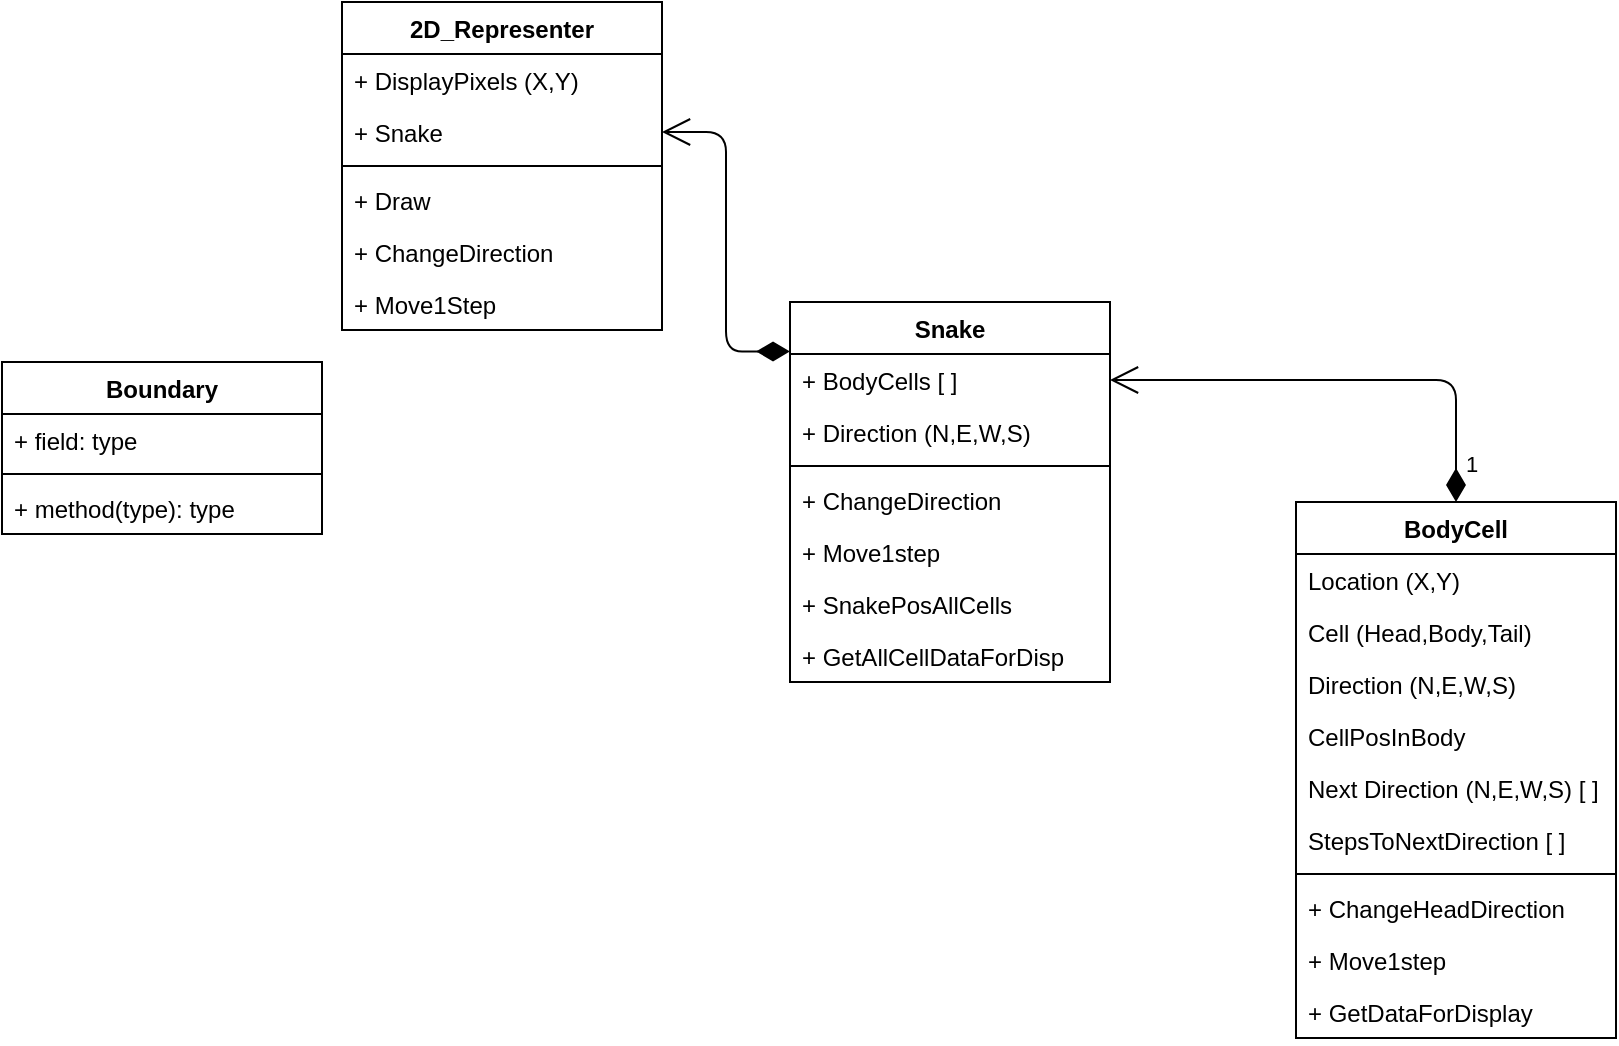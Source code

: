 <mxfile version="12.9.13" type="google"><diagram id="C5RBs43oDa-KdzZeNtuy" name="Page-1"><mxGraphModel dx="1102" dy="582" grid="1" gridSize="10" guides="1" tooltips="1" connect="1" arrows="1" fold="1" page="1" pageScale="1" pageWidth="827" pageHeight="1169" math="0" shadow="0"><root><mxCell id="WIyWlLk6GJQsqaUBKTNV-0"/><mxCell id="WIyWlLk6GJQsqaUBKTNV-1" parent="WIyWlLk6GJQsqaUBKTNV-0"/><mxCell id="yiqvJzLiZx6sh1IooFhO-33" value="1" style="endArrow=open;html=1;endSize=12;startArrow=diamondThin;startSize=14;startFill=1;edgeStyle=orthogonalEdgeStyle;align=left;verticalAlign=bottom;exitX=0;exitY=0.13;exitDx=0;exitDy=0;exitPerimeter=0;entryX=1;entryY=0.5;entryDx=0;entryDy=0;" edge="1" parent="WIyWlLk6GJQsqaUBKTNV-1" source="yiqvJzLiZx6sh1IooFhO-20" target="yiqvJzLiZx6sh1IooFhO-31"><mxGeometry x="-1" y="3" relative="1" as="geometry"><mxPoint x="330" y="740" as="sourcePoint"/><mxPoint x="490" y="740" as="targetPoint"/></mxGeometry></mxCell><mxCell id="yiqvJzLiZx6sh1IooFhO-26" value="2D_Representer" style="swimlane;fontStyle=1;align=center;verticalAlign=top;childLayout=stackLayout;horizontal=1;startSize=26;horizontalStack=0;resizeParent=1;resizeParentMax=0;resizeLast=0;collapsible=1;marginBottom=0;" vertex="1" parent="WIyWlLk6GJQsqaUBKTNV-1"><mxGeometry x="190" y="330" width="160" height="164" as="geometry"/></mxCell><mxCell id="yiqvJzLiZx6sh1IooFhO-27" value="+ DisplayPixels (X,Y)" style="text;strokeColor=none;fillColor=none;align=left;verticalAlign=top;spacingLeft=4;spacingRight=4;overflow=hidden;rotatable=0;points=[[0,0.5],[1,0.5]];portConstraint=eastwest;" vertex="1" parent="yiqvJzLiZx6sh1IooFhO-26"><mxGeometry y="26" width="160" height="26" as="geometry"/></mxCell><mxCell id="yiqvJzLiZx6sh1IooFhO-31" value="+ Snake" style="text;strokeColor=none;fillColor=none;align=left;verticalAlign=top;spacingLeft=4;spacingRight=4;overflow=hidden;rotatable=0;points=[[0,0.5],[1,0.5]];portConstraint=eastwest;" vertex="1" parent="yiqvJzLiZx6sh1IooFhO-26"><mxGeometry y="52" width="160" height="26" as="geometry"/></mxCell><mxCell id="yiqvJzLiZx6sh1IooFhO-28" value="" style="line;strokeWidth=1;fillColor=none;align=left;verticalAlign=middle;spacingTop=-1;spacingLeft=3;spacingRight=3;rotatable=0;labelPosition=right;points=[];portConstraint=eastwest;" vertex="1" parent="yiqvJzLiZx6sh1IooFhO-26"><mxGeometry y="78" width="160" height="8" as="geometry"/></mxCell><mxCell id="yiqvJzLiZx6sh1IooFhO-29" value="+ Draw" style="text;strokeColor=none;fillColor=none;align=left;verticalAlign=top;spacingLeft=4;spacingRight=4;overflow=hidden;rotatable=0;points=[[0,0.5],[1,0.5]];portConstraint=eastwest;" vertex="1" parent="yiqvJzLiZx6sh1IooFhO-26"><mxGeometry y="86" width="160" height="26" as="geometry"/></mxCell><mxCell id="yiqvJzLiZx6sh1IooFhO-35" value="+ ChangeDirection" style="text;strokeColor=none;fillColor=none;align=left;verticalAlign=top;spacingLeft=4;spacingRight=4;overflow=hidden;rotatable=0;points=[[0,0.5],[1,0.5]];portConstraint=eastwest;" vertex="1" parent="yiqvJzLiZx6sh1IooFhO-26"><mxGeometry y="112" width="160" height="26" as="geometry"/></mxCell><mxCell id="yiqvJzLiZx6sh1IooFhO-36" value="+ Move1Step" style="text;strokeColor=none;fillColor=none;align=left;verticalAlign=top;spacingLeft=4;spacingRight=4;overflow=hidden;rotatable=0;points=[[0,0.5],[1,0.5]];portConstraint=eastwest;" vertex="1" parent="yiqvJzLiZx6sh1IooFhO-26"><mxGeometry y="138" width="160" height="26" as="geometry"/></mxCell><mxCell id="yiqvJzLiZx6sh1IooFhO-20" value="Snake" style="swimlane;fontStyle=1;align=center;verticalAlign=top;childLayout=stackLayout;horizontal=1;startSize=26;horizontalStack=0;resizeParent=1;resizeParentMax=0;resizeLast=0;collapsible=1;marginBottom=0;" vertex="1" parent="WIyWlLk6GJQsqaUBKTNV-1"><mxGeometry x="414" y="480" width="160" height="190" as="geometry"/></mxCell><mxCell id="yiqvJzLiZx6sh1IooFhO-21" value="+ BodyCells [ ]" style="text;strokeColor=none;fillColor=none;align=left;verticalAlign=top;spacingLeft=4;spacingRight=4;overflow=hidden;rotatable=0;points=[[0,0.5],[1,0.5]];portConstraint=eastwest;" vertex="1" parent="yiqvJzLiZx6sh1IooFhO-20"><mxGeometry y="26" width="160" height="26" as="geometry"/></mxCell><mxCell id="yiqvJzLiZx6sh1IooFhO-24" value="+ Direction (N,E,W,S)" style="text;strokeColor=none;fillColor=none;align=left;verticalAlign=top;spacingLeft=4;spacingRight=4;overflow=hidden;rotatable=0;points=[[0,0.5],[1,0.5]];portConstraint=eastwest;" vertex="1" parent="yiqvJzLiZx6sh1IooFhO-20"><mxGeometry y="52" width="160" height="26" as="geometry"/></mxCell><mxCell id="yiqvJzLiZx6sh1IooFhO-22" value="" style="line;strokeWidth=1;fillColor=none;align=left;verticalAlign=middle;spacingTop=-1;spacingLeft=3;spacingRight=3;rotatable=0;labelPosition=right;points=[];portConstraint=eastwest;" vertex="1" parent="yiqvJzLiZx6sh1IooFhO-20"><mxGeometry y="78" width="160" height="8" as="geometry"/></mxCell><mxCell id="yiqvJzLiZx6sh1IooFhO-23" value="+ ChangeDirection" style="text;strokeColor=none;fillColor=none;align=left;verticalAlign=top;spacingLeft=4;spacingRight=4;overflow=hidden;rotatable=0;points=[[0,0.5],[1,0.5]];portConstraint=eastwest;" vertex="1" parent="yiqvJzLiZx6sh1IooFhO-20"><mxGeometry y="86" width="160" height="26" as="geometry"/></mxCell><mxCell id="yiqvJzLiZx6sh1IooFhO-25" value="+ Move1step" style="text;strokeColor=none;fillColor=none;align=left;verticalAlign=top;spacingLeft=4;spacingRight=4;overflow=hidden;rotatable=0;points=[[0,0.5],[1,0.5]];portConstraint=eastwest;" vertex="1" parent="yiqvJzLiZx6sh1IooFhO-20"><mxGeometry y="112" width="160" height="26" as="geometry"/></mxCell><mxCell id="yiqvJzLiZx6sh1IooFhO-34" value="+ SnakePosAllCells" style="text;strokeColor=none;fillColor=none;align=left;verticalAlign=top;spacingLeft=4;spacingRight=4;overflow=hidden;rotatable=0;points=[[0,0.5],[1,0.5]];portConstraint=eastwest;" vertex="1" parent="yiqvJzLiZx6sh1IooFhO-20"><mxGeometry y="138" width="160" height="26" as="geometry"/></mxCell><mxCell id="yiqvJzLiZx6sh1IooFhO-38" value="+ GetAllCellDataForDisp" style="text;strokeColor=none;fillColor=none;align=left;verticalAlign=top;spacingLeft=4;spacingRight=4;overflow=hidden;rotatable=0;points=[[0,0.5],[1,0.5]];portConstraint=eastwest;" vertex="1" parent="yiqvJzLiZx6sh1IooFhO-20"><mxGeometry y="164" width="160" height="26" as="geometry"/></mxCell><mxCell id="yiqvJzLiZx6sh1IooFhO-9" value="BodyCell" style="swimlane;fontStyle=1;align=center;verticalAlign=top;childLayout=stackLayout;horizontal=1;startSize=26;horizontalStack=0;resizeParent=1;resizeLast=0;collapsible=1;marginBottom=0;rounded=0;shadow=0;strokeWidth=1;" vertex="1" parent="WIyWlLk6GJQsqaUBKTNV-1"><mxGeometry x="667" y="580" width="160" height="268" as="geometry"><mxRectangle x="550" y="140" width="160" height="26" as="alternateBounds"/></mxGeometry></mxCell><mxCell id="yiqvJzLiZx6sh1IooFhO-10" value="Location (X,Y)" style="text;align=left;verticalAlign=top;spacingLeft=4;spacingRight=4;overflow=hidden;rotatable=0;points=[[0,0.5],[1,0.5]];portConstraint=eastwest;" vertex="1" parent="yiqvJzLiZx6sh1IooFhO-9"><mxGeometry y="26" width="160" height="26" as="geometry"/></mxCell><mxCell id="yiqvJzLiZx6sh1IooFhO-11" value="Cell (Head,Body,Tail)" style="text;align=left;verticalAlign=top;spacingLeft=4;spacingRight=4;overflow=hidden;rotatable=0;points=[[0,0.5],[1,0.5]];portConstraint=eastwest;rounded=0;shadow=0;html=0;" vertex="1" parent="yiqvJzLiZx6sh1IooFhO-9"><mxGeometry y="52" width="160" height="26" as="geometry"/></mxCell><mxCell id="yiqvJzLiZx6sh1IooFhO-12" value="Direction (N,E,W,S)" style="text;align=left;verticalAlign=top;spacingLeft=4;spacingRight=4;overflow=hidden;rotatable=0;points=[[0,0.5],[1,0.5]];portConstraint=eastwest;rounded=0;shadow=0;html=0;" vertex="1" parent="yiqvJzLiZx6sh1IooFhO-9"><mxGeometry y="78" width="160" height="26" as="geometry"/></mxCell><mxCell id="yiqvJzLiZx6sh1IooFhO-13" value="CellPosInBody" style="text;align=left;verticalAlign=top;spacingLeft=4;spacingRight=4;overflow=hidden;rotatable=0;points=[[0,0.5],[1,0.5]];portConstraint=eastwest;rounded=0;shadow=0;html=0;" vertex="1" parent="yiqvJzLiZx6sh1IooFhO-9"><mxGeometry y="104" width="160" height="26" as="geometry"/></mxCell><mxCell id="yiqvJzLiZx6sh1IooFhO-14" value="Next Direction (N,E,W,S) [ ]" style="text;align=left;verticalAlign=top;spacingLeft=4;spacingRight=4;overflow=hidden;rotatable=0;points=[[0,0.5],[1,0.5]];portConstraint=eastwest;rounded=0;shadow=0;html=0;" vertex="1" parent="yiqvJzLiZx6sh1IooFhO-9"><mxGeometry y="130" width="160" height="26" as="geometry"/></mxCell><mxCell id="yiqvJzLiZx6sh1IooFhO-16" value="StepsToNextDirection [ ]" style="text;align=left;verticalAlign=top;spacingLeft=4;spacingRight=4;overflow=hidden;rotatable=0;points=[[0,0.5],[1,0.5]];portConstraint=eastwest;" vertex="1" parent="yiqvJzLiZx6sh1IooFhO-9"><mxGeometry y="156" width="160" height="26" as="geometry"/></mxCell><mxCell id="yiqvJzLiZx6sh1IooFhO-15" value="" style="line;html=1;strokeWidth=1;align=left;verticalAlign=middle;spacingTop=-1;spacingLeft=3;spacingRight=3;rotatable=0;labelPosition=right;points=[];portConstraint=eastwest;" vertex="1" parent="yiqvJzLiZx6sh1IooFhO-9"><mxGeometry y="182" width="160" height="8" as="geometry"/></mxCell><mxCell id="yiqvJzLiZx6sh1IooFhO-17" value="+ ChangeHeadDirection" style="text;align=left;verticalAlign=top;spacingLeft=4;spacingRight=4;overflow=hidden;rotatable=0;points=[[0,0.5],[1,0.5]];portConstraint=eastwest;" vertex="1" parent="yiqvJzLiZx6sh1IooFhO-9"><mxGeometry y="190" width="160" height="26" as="geometry"/></mxCell><mxCell id="yiqvJzLiZx6sh1IooFhO-19" value="+ Move1step" style="text;align=left;verticalAlign=top;spacingLeft=4;spacingRight=4;overflow=hidden;rotatable=0;points=[[0,0.5],[1,0.5]];portConstraint=eastwest;" vertex="1" parent="yiqvJzLiZx6sh1IooFhO-9"><mxGeometry y="216" width="160" height="26" as="geometry"/></mxCell><mxCell id="yiqvJzLiZx6sh1IooFhO-37" value="+ GetDataForDisplay" style="text;align=left;verticalAlign=top;spacingLeft=4;spacingRight=4;overflow=hidden;rotatable=0;points=[[0,0.5],[1,0.5]];portConstraint=eastwest;" vertex="1" parent="yiqvJzLiZx6sh1IooFhO-9"><mxGeometry y="242" width="160" height="26" as="geometry"/></mxCell><mxCell id="pkz7p1W83ZJZxEXy63fH-11" value="Boundary" style="swimlane;fontStyle=1;align=center;verticalAlign=top;childLayout=stackLayout;horizontal=1;startSize=26;horizontalStack=0;resizeParent=1;resizeParentMax=0;resizeLast=0;collapsible=1;marginBottom=0;" vertex="1" parent="WIyWlLk6GJQsqaUBKTNV-1"><mxGeometry x="20" y="510" width="160" height="86" as="geometry"/></mxCell><mxCell id="pkz7p1W83ZJZxEXy63fH-12" value="+ field: type" style="text;strokeColor=none;fillColor=none;align=left;verticalAlign=top;spacingLeft=4;spacingRight=4;overflow=hidden;rotatable=0;points=[[0,0.5],[1,0.5]];portConstraint=eastwest;" vertex="1" parent="pkz7p1W83ZJZxEXy63fH-11"><mxGeometry y="26" width="160" height="26" as="geometry"/></mxCell><mxCell id="pkz7p1W83ZJZxEXy63fH-13" value="" style="line;strokeWidth=1;fillColor=none;align=left;verticalAlign=middle;spacingTop=-1;spacingLeft=3;spacingRight=3;rotatable=0;labelPosition=right;points=[];portConstraint=eastwest;" vertex="1" parent="pkz7p1W83ZJZxEXy63fH-11"><mxGeometry y="52" width="160" height="8" as="geometry"/></mxCell><mxCell id="pkz7p1W83ZJZxEXy63fH-14" value="+ method(type): type" style="text;strokeColor=none;fillColor=none;align=left;verticalAlign=top;spacingLeft=4;spacingRight=4;overflow=hidden;rotatable=0;points=[[0,0.5],[1,0.5]];portConstraint=eastwest;" vertex="1" parent="pkz7p1W83ZJZxEXy63fH-11"><mxGeometry y="60" width="160" height="26" as="geometry"/></mxCell><mxCell id="yiqvJzLiZx6sh1IooFhO-39" value="1" style="endArrow=open;html=1;endSize=12;startArrow=diamondThin;startSize=14;startFill=1;edgeStyle=orthogonalEdgeStyle;align=left;verticalAlign=bottom;" edge="1" parent="WIyWlLk6GJQsqaUBKTNV-1" source="yiqvJzLiZx6sh1IooFhO-9" target="yiqvJzLiZx6sh1IooFhO-21"><mxGeometry x="-0.914" y="-3" relative="1" as="geometry"><mxPoint x="620" y="610" as="sourcePoint"/><mxPoint x="640" y="630" as="targetPoint"/><mxPoint as="offset"/></mxGeometry></mxCell></root></mxGraphModel></diagram></mxfile>
